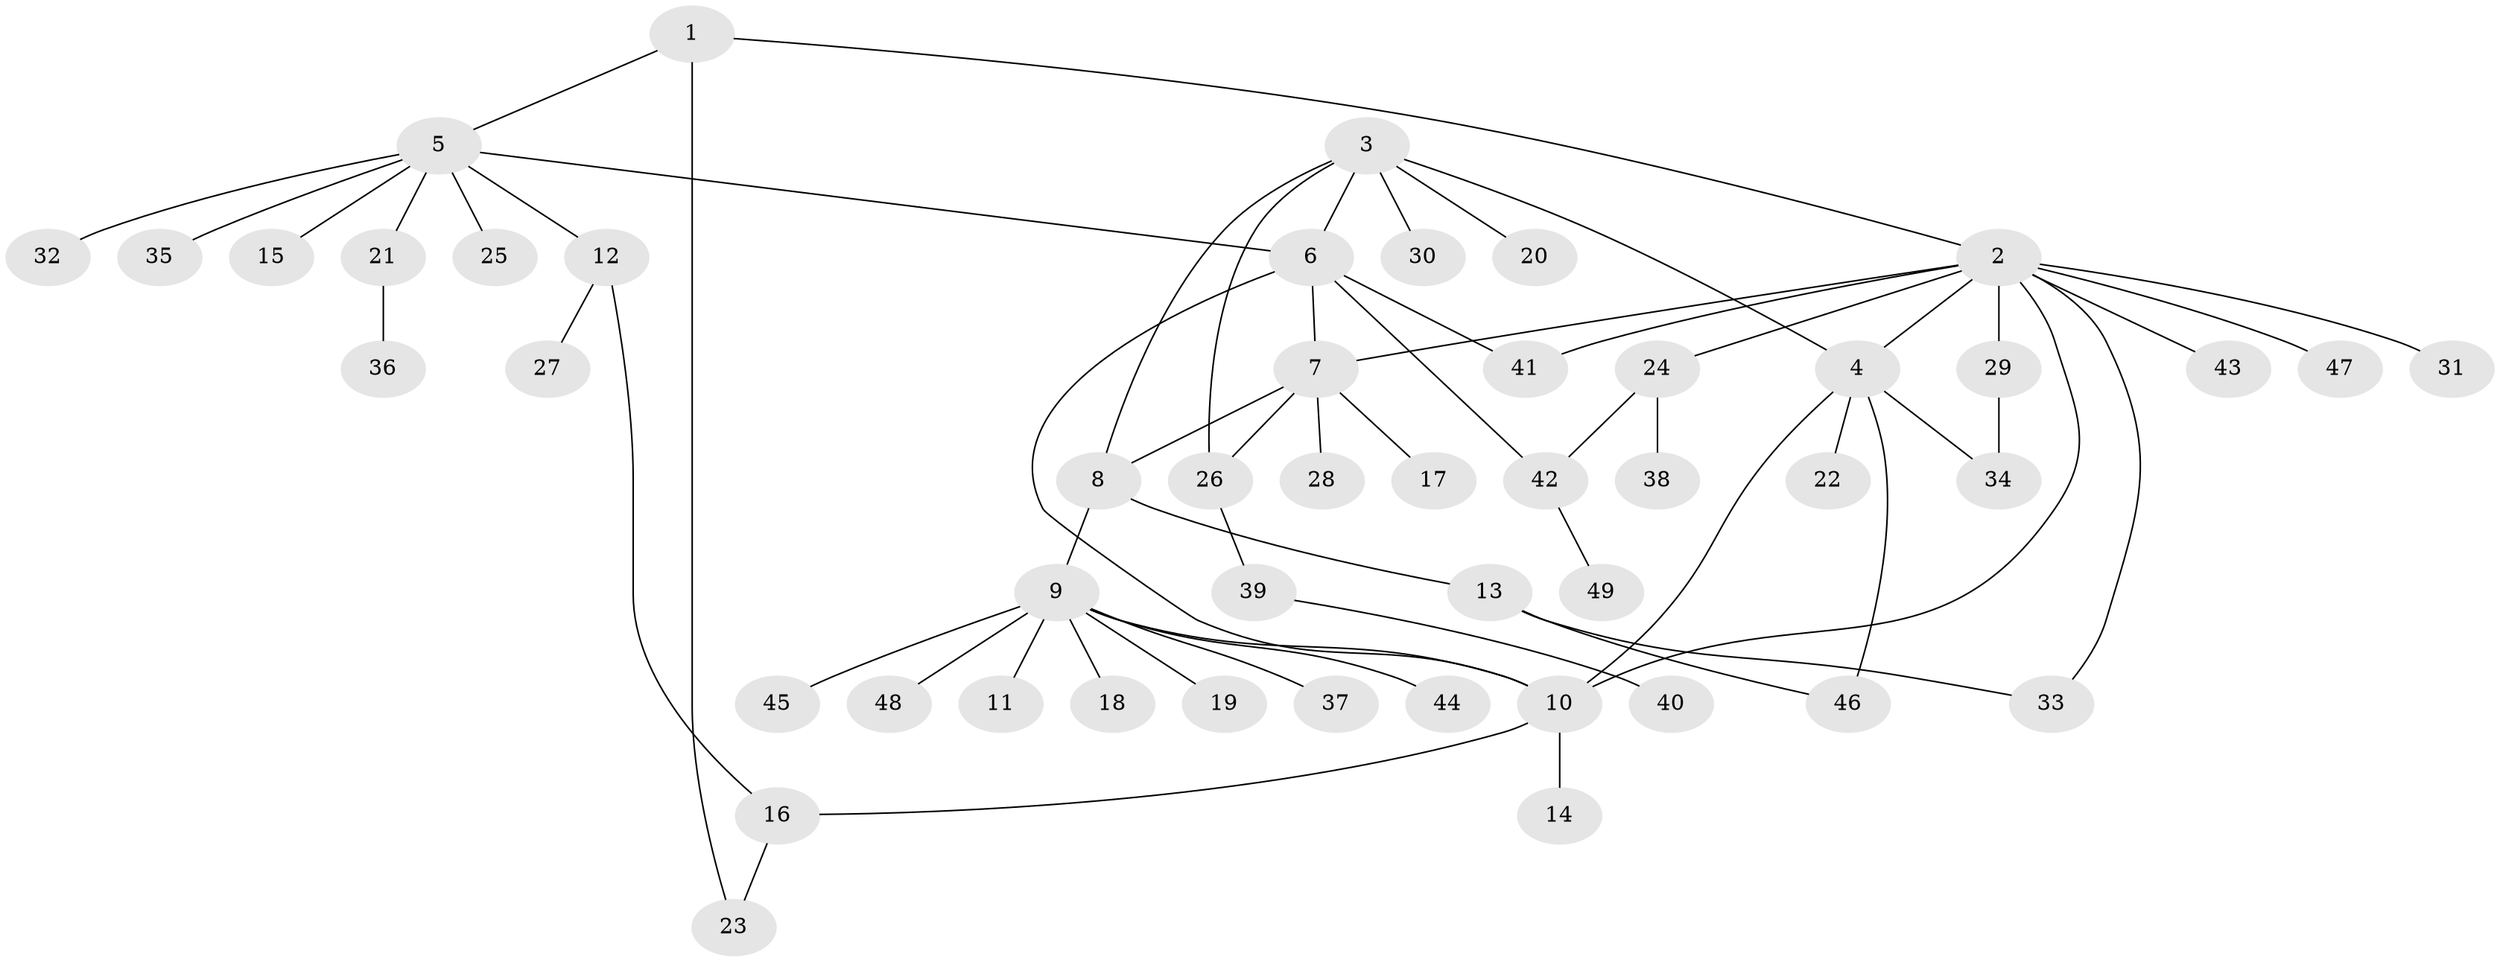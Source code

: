 // coarse degree distribution, {12: 0.02857142857142857, 7: 0.05714285714285714, 6: 0.05714285714285714, 5: 0.08571428571428572, 8: 0.02857142857142857, 1: 0.5428571428571428, 3: 0.05714285714285714, 2: 0.14285714285714285}
// Generated by graph-tools (version 1.1) at 2025/52/02/27/25 19:52:14]
// undirected, 49 vertices, 62 edges
graph export_dot {
graph [start="1"]
  node [color=gray90,style=filled];
  1;
  2;
  3;
  4;
  5;
  6;
  7;
  8;
  9;
  10;
  11;
  12;
  13;
  14;
  15;
  16;
  17;
  18;
  19;
  20;
  21;
  22;
  23;
  24;
  25;
  26;
  27;
  28;
  29;
  30;
  31;
  32;
  33;
  34;
  35;
  36;
  37;
  38;
  39;
  40;
  41;
  42;
  43;
  44;
  45;
  46;
  47;
  48;
  49;
  1 -- 2;
  1 -- 5;
  1 -- 23;
  2 -- 4;
  2 -- 7;
  2 -- 10;
  2 -- 24;
  2 -- 29;
  2 -- 31;
  2 -- 33;
  2 -- 41;
  2 -- 43;
  2 -- 47;
  3 -- 4;
  3 -- 6;
  3 -- 8;
  3 -- 20;
  3 -- 26;
  3 -- 30;
  4 -- 10;
  4 -- 22;
  4 -- 34;
  4 -- 46;
  5 -- 6;
  5 -- 12;
  5 -- 15;
  5 -- 21;
  5 -- 25;
  5 -- 32;
  5 -- 35;
  6 -- 7;
  6 -- 10;
  6 -- 41;
  6 -- 42;
  7 -- 8;
  7 -- 17;
  7 -- 26;
  7 -- 28;
  8 -- 9;
  8 -- 13;
  9 -- 10;
  9 -- 11;
  9 -- 18;
  9 -- 19;
  9 -- 37;
  9 -- 44;
  9 -- 45;
  9 -- 48;
  10 -- 14;
  10 -- 16;
  12 -- 16;
  12 -- 27;
  13 -- 33;
  13 -- 46;
  16 -- 23;
  21 -- 36;
  24 -- 38;
  24 -- 42;
  26 -- 39;
  29 -- 34;
  39 -- 40;
  42 -- 49;
}
